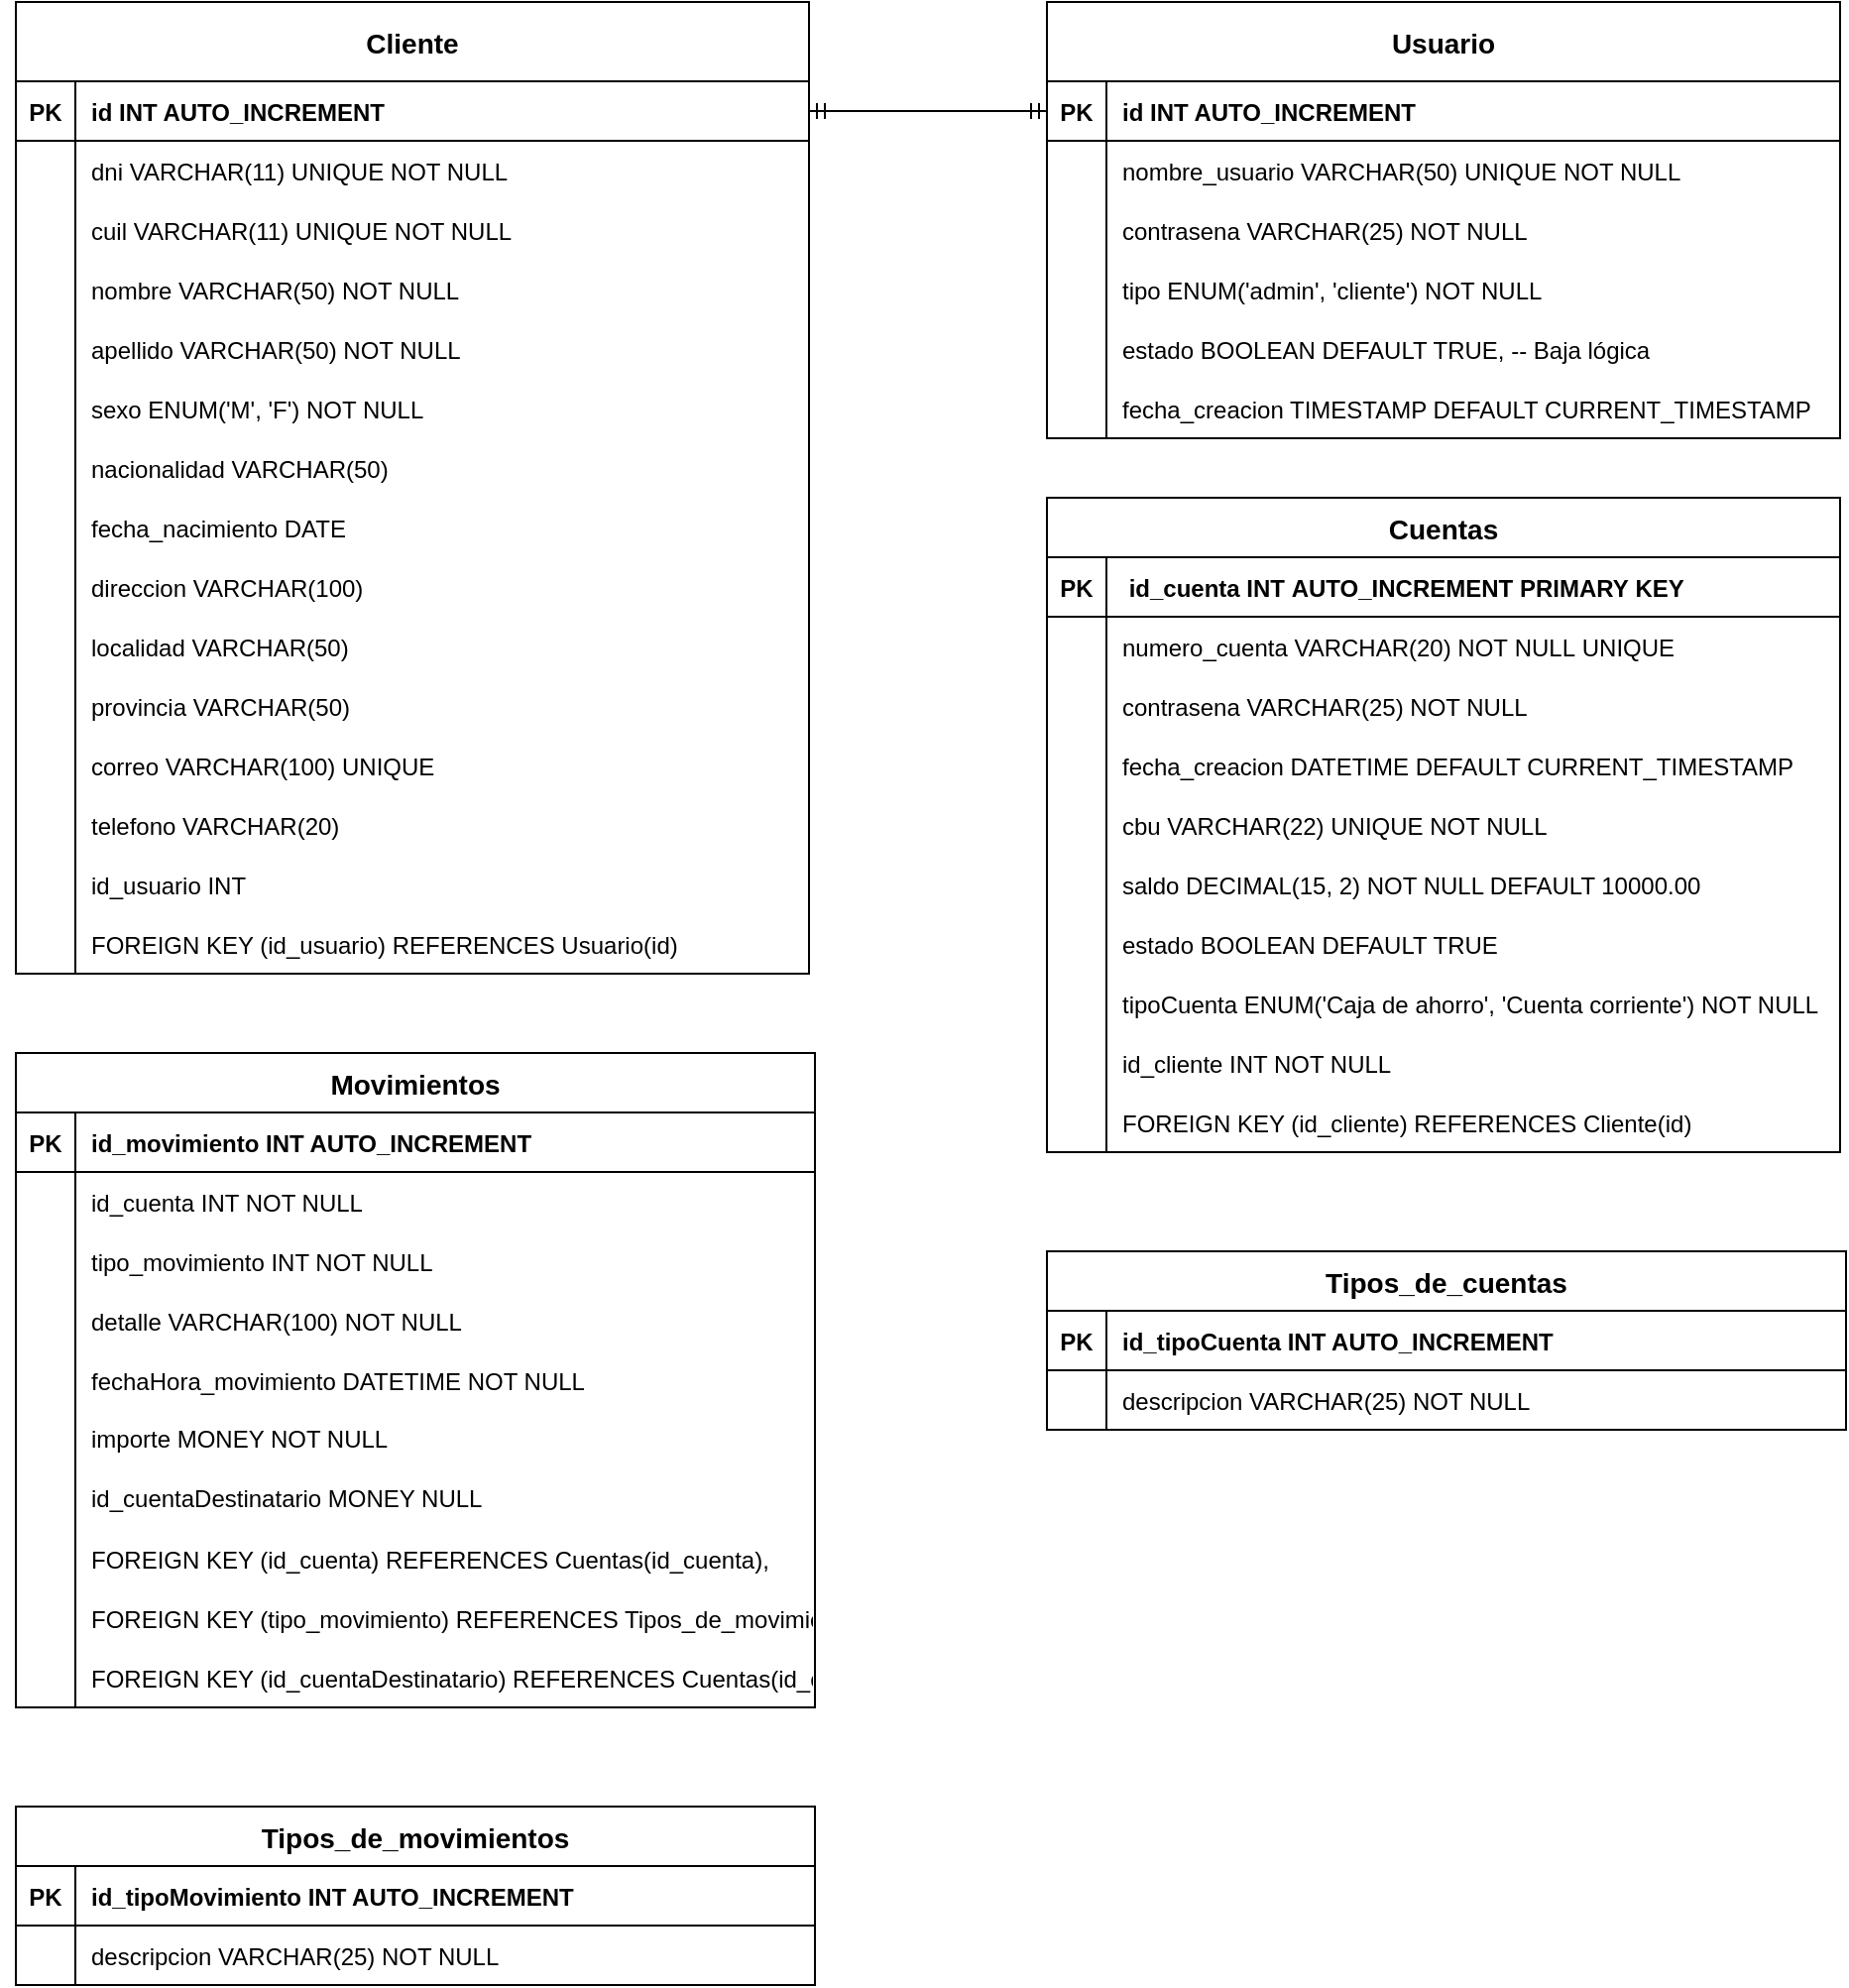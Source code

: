 <mxfile version="24.7.17">
  <diagram name="Página-1" id="9SBS26PUuepdbKGIWxoW">
    <mxGraphModel dx="1918" dy="638" grid="1" gridSize="10" guides="1" tooltips="1" connect="1" arrows="1" fold="1" page="1" pageScale="1" pageWidth="827" pageHeight="1169" math="0" shadow="0">
      <root>
        <mxCell id="0" />
        <mxCell id="1" parent="0" />
        <mxCell id="ndMn5hKnKv3FtZIx1UVw-1" value="Usuario" style="shape=table;startSize=40;container=1;collapsible=1;childLayout=tableLayout;fixedRows=1;rowLines=0;fontStyle=1;align=center;resizeLast=1;fontSize=14;" parent="1" vertex="1">
          <mxGeometry x="40" y="120" width="400" height="220" as="geometry" />
        </mxCell>
        <mxCell id="ndMn5hKnKv3FtZIx1UVw-2" value="" style="shape=tableRow;horizontal=0;startSize=0;swimlaneHead=0;swimlaneBody=0;fillColor=none;collapsible=0;dropTarget=0;points=[[0,0.5],[1,0.5]];portConstraint=eastwest;strokeColor=inherit;top=0;left=0;right=0;bottom=1;fontSize=12;" parent="ndMn5hKnKv3FtZIx1UVw-1" vertex="1">
          <mxGeometry y="40" width="400" height="30" as="geometry" />
        </mxCell>
        <mxCell id="ndMn5hKnKv3FtZIx1UVw-3" value="PK" style="shape=partialRectangle;overflow=hidden;connectable=0;fillColor=none;strokeColor=inherit;top=0;left=0;bottom=0;right=0;fontStyle=1;fontSize=12;" parent="ndMn5hKnKv3FtZIx1UVw-2" vertex="1">
          <mxGeometry width="30" height="30" as="geometry">
            <mxRectangle width="30" height="30" as="alternateBounds" />
          </mxGeometry>
        </mxCell>
        <mxCell id="ndMn5hKnKv3FtZIx1UVw-4" value="id INT AUTO_INCREMENT " style="shape=partialRectangle;overflow=hidden;connectable=0;fillColor=none;align=left;strokeColor=inherit;top=0;left=0;bottom=0;right=0;spacingLeft=6;fontStyle=1;fontSize=12;" parent="ndMn5hKnKv3FtZIx1UVw-2" vertex="1">
          <mxGeometry x="30" width="370" height="30" as="geometry">
            <mxRectangle width="370" height="30" as="alternateBounds" />
          </mxGeometry>
        </mxCell>
        <mxCell id="ndMn5hKnKv3FtZIx1UVw-5" value="" style="shape=tableRow;horizontal=0;startSize=0;swimlaneHead=0;swimlaneBody=0;fillColor=none;collapsible=0;dropTarget=0;points=[[0,0.5],[1,0.5]];portConstraint=eastwest;strokeColor=inherit;top=0;left=0;right=0;bottom=0;fontSize=12;" parent="ndMn5hKnKv3FtZIx1UVw-1" vertex="1">
          <mxGeometry y="70" width="400" height="30" as="geometry" />
        </mxCell>
        <mxCell id="ndMn5hKnKv3FtZIx1UVw-6" value="" style="shape=partialRectangle;overflow=hidden;connectable=0;fillColor=none;strokeColor=inherit;top=0;left=0;bottom=0;right=0;fontSize=12;" parent="ndMn5hKnKv3FtZIx1UVw-5" vertex="1">
          <mxGeometry width="30" height="30" as="geometry">
            <mxRectangle width="30" height="30" as="alternateBounds" />
          </mxGeometry>
        </mxCell>
        <mxCell id="ndMn5hKnKv3FtZIx1UVw-7" value="nombre_usuario VARCHAR(50) UNIQUE NOT NULL" style="shape=partialRectangle;overflow=hidden;connectable=0;fillColor=none;align=left;strokeColor=inherit;top=0;left=0;bottom=0;right=0;spacingLeft=6;fontSize=12;" parent="ndMn5hKnKv3FtZIx1UVw-5" vertex="1">
          <mxGeometry x="30" width="370" height="30" as="geometry">
            <mxRectangle width="370" height="30" as="alternateBounds" />
          </mxGeometry>
        </mxCell>
        <mxCell id="ndMn5hKnKv3FtZIx1UVw-8" value="" style="shape=tableRow;horizontal=0;startSize=0;swimlaneHead=0;swimlaneBody=0;fillColor=none;collapsible=0;dropTarget=0;points=[[0,0.5],[1,0.5]];portConstraint=eastwest;strokeColor=inherit;top=0;left=0;right=0;bottom=0;fontSize=12;" parent="ndMn5hKnKv3FtZIx1UVw-1" vertex="1">
          <mxGeometry y="100" width="400" height="30" as="geometry" />
        </mxCell>
        <mxCell id="ndMn5hKnKv3FtZIx1UVw-9" value="" style="shape=partialRectangle;overflow=hidden;connectable=0;fillColor=none;strokeColor=inherit;top=0;left=0;bottom=0;right=0;fontSize=12;" parent="ndMn5hKnKv3FtZIx1UVw-8" vertex="1">
          <mxGeometry width="30" height="30" as="geometry">
            <mxRectangle width="30" height="30" as="alternateBounds" />
          </mxGeometry>
        </mxCell>
        <mxCell id="ndMn5hKnKv3FtZIx1UVw-10" value="contrasena VARCHAR(25) NOT NULL" style="shape=partialRectangle;overflow=hidden;connectable=0;fillColor=none;align=left;strokeColor=inherit;top=0;left=0;bottom=0;right=0;spacingLeft=6;fontSize=12;" parent="ndMn5hKnKv3FtZIx1UVw-8" vertex="1">
          <mxGeometry x="30" width="370" height="30" as="geometry">
            <mxRectangle width="370" height="30" as="alternateBounds" />
          </mxGeometry>
        </mxCell>
        <mxCell id="ndMn5hKnKv3FtZIx1UVw-11" value="" style="shape=tableRow;horizontal=0;startSize=0;swimlaneHead=0;swimlaneBody=0;fillColor=none;collapsible=0;dropTarget=0;points=[[0,0.5],[1,0.5]];portConstraint=eastwest;strokeColor=inherit;top=0;left=0;right=0;bottom=0;fontSize=12;" parent="ndMn5hKnKv3FtZIx1UVw-1" vertex="1">
          <mxGeometry y="130" width="400" height="30" as="geometry" />
        </mxCell>
        <mxCell id="ndMn5hKnKv3FtZIx1UVw-12" value="" style="shape=partialRectangle;overflow=hidden;connectable=0;fillColor=none;strokeColor=inherit;top=0;left=0;bottom=0;right=0;fontSize=12;" parent="ndMn5hKnKv3FtZIx1UVw-11" vertex="1">
          <mxGeometry width="30" height="30" as="geometry">
            <mxRectangle width="30" height="30" as="alternateBounds" />
          </mxGeometry>
        </mxCell>
        <mxCell id="ndMn5hKnKv3FtZIx1UVw-13" value="tipo ENUM(&#39;admin&#39;, &#39;cliente&#39;) NOT NULL" style="shape=partialRectangle;overflow=hidden;connectable=0;fillColor=none;align=left;strokeColor=inherit;top=0;left=0;bottom=0;right=0;spacingLeft=6;fontSize=12;" parent="ndMn5hKnKv3FtZIx1UVw-11" vertex="1">
          <mxGeometry x="30" width="370" height="30" as="geometry">
            <mxRectangle width="370" height="30" as="alternateBounds" />
          </mxGeometry>
        </mxCell>
        <mxCell id="ndMn5hKnKv3FtZIx1UVw-14" value="" style="shape=tableRow;horizontal=0;startSize=0;swimlaneHead=0;swimlaneBody=0;fillColor=none;collapsible=0;dropTarget=0;points=[[0,0.5],[1,0.5]];portConstraint=eastwest;strokeColor=inherit;top=0;left=0;right=0;bottom=0;fontSize=12;" parent="ndMn5hKnKv3FtZIx1UVw-1" vertex="1">
          <mxGeometry y="160" width="400" height="30" as="geometry" />
        </mxCell>
        <mxCell id="ndMn5hKnKv3FtZIx1UVw-15" value="" style="shape=partialRectangle;overflow=hidden;connectable=0;fillColor=none;strokeColor=inherit;top=0;left=0;bottom=0;right=0;fontSize=12;" parent="ndMn5hKnKv3FtZIx1UVw-14" vertex="1">
          <mxGeometry width="30" height="30" as="geometry">
            <mxRectangle width="30" height="30" as="alternateBounds" />
          </mxGeometry>
        </mxCell>
        <mxCell id="ndMn5hKnKv3FtZIx1UVw-16" value="estado BOOLEAN DEFAULT TRUE, -- Baja lógica" style="shape=partialRectangle;overflow=hidden;connectable=0;fillColor=none;align=left;strokeColor=inherit;top=0;left=0;bottom=0;right=0;spacingLeft=6;fontSize=12;" parent="ndMn5hKnKv3FtZIx1UVw-14" vertex="1">
          <mxGeometry x="30" width="370" height="30" as="geometry">
            <mxRectangle width="370" height="30" as="alternateBounds" />
          </mxGeometry>
        </mxCell>
        <mxCell id="ndMn5hKnKv3FtZIx1UVw-17" value="" style="shape=tableRow;horizontal=0;startSize=0;swimlaneHead=0;swimlaneBody=0;fillColor=none;collapsible=0;dropTarget=0;points=[[0,0.5],[1,0.5]];portConstraint=eastwest;strokeColor=inherit;top=0;left=0;right=0;bottom=0;fontSize=12;" parent="ndMn5hKnKv3FtZIx1UVw-1" vertex="1">
          <mxGeometry y="190" width="400" height="30" as="geometry" />
        </mxCell>
        <mxCell id="ndMn5hKnKv3FtZIx1UVw-18" value="" style="shape=partialRectangle;overflow=hidden;connectable=0;fillColor=none;strokeColor=inherit;top=0;left=0;bottom=0;right=0;fontSize=12;" parent="ndMn5hKnKv3FtZIx1UVw-17" vertex="1">
          <mxGeometry width="30" height="30" as="geometry">
            <mxRectangle width="30" height="30" as="alternateBounds" />
          </mxGeometry>
        </mxCell>
        <mxCell id="ndMn5hKnKv3FtZIx1UVw-19" value="fecha_creacion TIMESTAMP DEFAULT CURRENT_TIMESTAMP" style="shape=partialRectangle;overflow=hidden;connectable=0;fillColor=none;align=left;strokeColor=inherit;top=0;left=0;bottom=0;right=0;spacingLeft=6;fontSize=12;" parent="ndMn5hKnKv3FtZIx1UVw-17" vertex="1">
          <mxGeometry x="30" width="370" height="30" as="geometry">
            <mxRectangle width="370" height="30" as="alternateBounds" />
          </mxGeometry>
        </mxCell>
        <mxCell id="ndMn5hKnKv3FtZIx1UVw-20" value="Cliente" style="shape=table;startSize=40;container=1;collapsible=1;childLayout=tableLayout;fixedRows=1;rowLines=0;fontStyle=1;align=center;resizeLast=1;fontSize=14;" parent="1" vertex="1">
          <mxGeometry x="-480" y="120" width="400" height="490" as="geometry" />
        </mxCell>
        <mxCell id="ndMn5hKnKv3FtZIx1UVw-21" value="" style="shape=tableRow;horizontal=0;startSize=0;swimlaneHead=0;swimlaneBody=0;fillColor=none;collapsible=0;dropTarget=0;points=[[0,0.5],[1,0.5]];portConstraint=eastwest;strokeColor=inherit;top=0;left=0;right=0;bottom=1;fontSize=12;" parent="ndMn5hKnKv3FtZIx1UVw-20" vertex="1">
          <mxGeometry y="40" width="400" height="30" as="geometry" />
        </mxCell>
        <mxCell id="ndMn5hKnKv3FtZIx1UVw-22" value="PK" style="shape=partialRectangle;overflow=hidden;connectable=0;fillColor=none;strokeColor=inherit;top=0;left=0;bottom=0;right=0;fontStyle=1;fontSize=12;" parent="ndMn5hKnKv3FtZIx1UVw-21" vertex="1">
          <mxGeometry width="30" height="30" as="geometry">
            <mxRectangle width="30" height="30" as="alternateBounds" />
          </mxGeometry>
        </mxCell>
        <mxCell id="ndMn5hKnKv3FtZIx1UVw-23" value="id INT AUTO_INCREMENT " style="shape=partialRectangle;overflow=hidden;connectable=0;fillColor=none;align=left;strokeColor=inherit;top=0;left=0;bottom=0;right=0;spacingLeft=6;fontStyle=1;fontSize=12;" parent="ndMn5hKnKv3FtZIx1UVw-21" vertex="1">
          <mxGeometry x="30" width="370" height="30" as="geometry">
            <mxRectangle width="370" height="30" as="alternateBounds" />
          </mxGeometry>
        </mxCell>
        <mxCell id="ndMn5hKnKv3FtZIx1UVw-24" value="" style="shape=tableRow;horizontal=0;startSize=0;swimlaneHead=0;swimlaneBody=0;fillColor=none;collapsible=0;dropTarget=0;points=[[0,0.5],[1,0.5]];portConstraint=eastwest;strokeColor=inherit;top=0;left=0;right=0;bottom=0;fontSize=12;" parent="ndMn5hKnKv3FtZIx1UVw-20" vertex="1">
          <mxGeometry y="70" width="400" height="30" as="geometry" />
        </mxCell>
        <mxCell id="ndMn5hKnKv3FtZIx1UVw-25" value="" style="shape=partialRectangle;overflow=hidden;connectable=0;fillColor=none;strokeColor=inherit;top=0;left=0;bottom=0;right=0;fontSize=12;" parent="ndMn5hKnKv3FtZIx1UVw-24" vertex="1">
          <mxGeometry width="30" height="30" as="geometry">
            <mxRectangle width="30" height="30" as="alternateBounds" />
          </mxGeometry>
        </mxCell>
        <mxCell id="ndMn5hKnKv3FtZIx1UVw-26" value="dni VARCHAR(11) UNIQUE NOT NULL" style="shape=partialRectangle;overflow=hidden;connectable=0;fillColor=none;align=left;strokeColor=inherit;top=0;left=0;bottom=0;right=0;spacingLeft=6;fontSize=12;" parent="ndMn5hKnKv3FtZIx1UVw-24" vertex="1">
          <mxGeometry x="30" width="370" height="30" as="geometry">
            <mxRectangle width="370" height="30" as="alternateBounds" />
          </mxGeometry>
        </mxCell>
        <mxCell id="ndMn5hKnKv3FtZIx1UVw-27" value="" style="shape=tableRow;horizontal=0;startSize=0;swimlaneHead=0;swimlaneBody=0;fillColor=none;collapsible=0;dropTarget=0;points=[[0,0.5],[1,0.5]];portConstraint=eastwest;strokeColor=inherit;top=0;left=0;right=0;bottom=0;fontSize=12;" parent="ndMn5hKnKv3FtZIx1UVw-20" vertex="1">
          <mxGeometry y="100" width="400" height="30" as="geometry" />
        </mxCell>
        <mxCell id="ndMn5hKnKv3FtZIx1UVw-28" value="" style="shape=partialRectangle;overflow=hidden;connectable=0;fillColor=none;strokeColor=inherit;top=0;left=0;bottom=0;right=0;fontSize=12;" parent="ndMn5hKnKv3FtZIx1UVw-27" vertex="1">
          <mxGeometry width="30" height="30" as="geometry">
            <mxRectangle width="30" height="30" as="alternateBounds" />
          </mxGeometry>
        </mxCell>
        <mxCell id="ndMn5hKnKv3FtZIx1UVw-29" value="cuil VARCHAR(11) UNIQUE NOT NULL" style="shape=partialRectangle;overflow=hidden;connectable=0;fillColor=none;align=left;strokeColor=inherit;top=0;left=0;bottom=0;right=0;spacingLeft=6;fontSize=12;" parent="ndMn5hKnKv3FtZIx1UVw-27" vertex="1">
          <mxGeometry x="30" width="370" height="30" as="geometry">
            <mxRectangle width="370" height="30" as="alternateBounds" />
          </mxGeometry>
        </mxCell>
        <mxCell id="ndMn5hKnKv3FtZIx1UVw-30" value="" style="shape=tableRow;horizontal=0;startSize=0;swimlaneHead=0;swimlaneBody=0;fillColor=none;collapsible=0;dropTarget=0;points=[[0,0.5],[1,0.5]];portConstraint=eastwest;strokeColor=inherit;top=0;left=0;right=0;bottom=0;fontSize=12;" parent="ndMn5hKnKv3FtZIx1UVw-20" vertex="1">
          <mxGeometry y="130" width="400" height="30" as="geometry" />
        </mxCell>
        <mxCell id="ndMn5hKnKv3FtZIx1UVw-31" value="" style="shape=partialRectangle;overflow=hidden;connectable=0;fillColor=none;strokeColor=inherit;top=0;left=0;bottom=0;right=0;fontSize=12;" parent="ndMn5hKnKv3FtZIx1UVw-30" vertex="1">
          <mxGeometry width="30" height="30" as="geometry">
            <mxRectangle width="30" height="30" as="alternateBounds" />
          </mxGeometry>
        </mxCell>
        <mxCell id="ndMn5hKnKv3FtZIx1UVw-32" value="nombre VARCHAR(50) NOT NULL" style="shape=partialRectangle;overflow=hidden;connectable=0;fillColor=none;align=left;strokeColor=inherit;top=0;left=0;bottom=0;right=0;spacingLeft=6;fontSize=12;" parent="ndMn5hKnKv3FtZIx1UVw-30" vertex="1">
          <mxGeometry x="30" width="370" height="30" as="geometry">
            <mxRectangle width="370" height="30" as="alternateBounds" />
          </mxGeometry>
        </mxCell>
        <mxCell id="ndMn5hKnKv3FtZIx1UVw-33" value="" style="shape=tableRow;horizontal=0;startSize=0;swimlaneHead=0;swimlaneBody=0;fillColor=none;collapsible=0;dropTarget=0;points=[[0,0.5],[1,0.5]];portConstraint=eastwest;strokeColor=inherit;top=0;left=0;right=0;bottom=0;fontSize=12;" parent="ndMn5hKnKv3FtZIx1UVw-20" vertex="1">
          <mxGeometry y="160" width="400" height="30" as="geometry" />
        </mxCell>
        <mxCell id="ndMn5hKnKv3FtZIx1UVw-34" value="" style="shape=partialRectangle;overflow=hidden;connectable=0;fillColor=none;strokeColor=inherit;top=0;left=0;bottom=0;right=0;fontSize=12;" parent="ndMn5hKnKv3FtZIx1UVw-33" vertex="1">
          <mxGeometry width="30" height="30" as="geometry">
            <mxRectangle width="30" height="30" as="alternateBounds" />
          </mxGeometry>
        </mxCell>
        <mxCell id="ndMn5hKnKv3FtZIx1UVw-35" value="apellido VARCHAR(50) NOT NULL" style="shape=partialRectangle;overflow=hidden;connectable=0;fillColor=none;align=left;strokeColor=inherit;top=0;left=0;bottom=0;right=0;spacingLeft=6;fontSize=12;" parent="ndMn5hKnKv3FtZIx1UVw-33" vertex="1">
          <mxGeometry x="30" width="370" height="30" as="geometry">
            <mxRectangle width="370" height="30" as="alternateBounds" />
          </mxGeometry>
        </mxCell>
        <mxCell id="ndMn5hKnKv3FtZIx1UVw-36" value="" style="shape=tableRow;horizontal=0;startSize=0;swimlaneHead=0;swimlaneBody=0;fillColor=none;collapsible=0;dropTarget=0;points=[[0,0.5],[1,0.5]];portConstraint=eastwest;strokeColor=inherit;top=0;left=0;right=0;bottom=0;fontSize=12;" parent="ndMn5hKnKv3FtZIx1UVw-20" vertex="1">
          <mxGeometry y="190" width="400" height="30" as="geometry" />
        </mxCell>
        <mxCell id="ndMn5hKnKv3FtZIx1UVw-37" value="" style="shape=partialRectangle;overflow=hidden;connectable=0;fillColor=none;strokeColor=inherit;top=0;left=0;bottom=0;right=0;fontSize=12;" parent="ndMn5hKnKv3FtZIx1UVw-36" vertex="1">
          <mxGeometry width="30" height="30" as="geometry">
            <mxRectangle width="30" height="30" as="alternateBounds" />
          </mxGeometry>
        </mxCell>
        <mxCell id="ndMn5hKnKv3FtZIx1UVw-38" value="sexo ENUM(&#39;M&#39;, &#39;F&#39;) NOT NULL" style="shape=partialRectangle;overflow=hidden;connectable=0;fillColor=none;align=left;strokeColor=inherit;top=0;left=0;bottom=0;right=0;spacingLeft=6;fontSize=12;" parent="ndMn5hKnKv3FtZIx1UVw-36" vertex="1">
          <mxGeometry x="30" width="370" height="30" as="geometry">
            <mxRectangle width="370" height="30" as="alternateBounds" />
          </mxGeometry>
        </mxCell>
        <mxCell id="ndMn5hKnKv3FtZIx1UVw-39" value="" style="shape=tableRow;horizontal=0;startSize=0;swimlaneHead=0;swimlaneBody=0;fillColor=none;collapsible=0;dropTarget=0;points=[[0,0.5],[1,0.5]];portConstraint=eastwest;strokeColor=inherit;top=0;left=0;right=0;bottom=0;fontSize=12;" parent="ndMn5hKnKv3FtZIx1UVw-20" vertex="1">
          <mxGeometry y="220" width="400" height="30" as="geometry" />
        </mxCell>
        <mxCell id="ndMn5hKnKv3FtZIx1UVw-40" value="" style="shape=partialRectangle;overflow=hidden;connectable=0;fillColor=none;strokeColor=inherit;top=0;left=0;bottom=0;right=0;fontSize=12;" parent="ndMn5hKnKv3FtZIx1UVw-39" vertex="1">
          <mxGeometry width="30" height="30" as="geometry">
            <mxRectangle width="30" height="30" as="alternateBounds" />
          </mxGeometry>
        </mxCell>
        <mxCell id="ndMn5hKnKv3FtZIx1UVw-41" value="nacionalidad VARCHAR(50)" style="shape=partialRectangle;overflow=hidden;connectable=0;fillColor=none;align=left;strokeColor=inherit;top=0;left=0;bottom=0;right=0;spacingLeft=6;fontSize=12;" parent="ndMn5hKnKv3FtZIx1UVw-39" vertex="1">
          <mxGeometry x="30" width="370" height="30" as="geometry">
            <mxRectangle width="370" height="30" as="alternateBounds" />
          </mxGeometry>
        </mxCell>
        <mxCell id="ndMn5hKnKv3FtZIx1UVw-42" value="" style="shape=tableRow;horizontal=0;startSize=0;swimlaneHead=0;swimlaneBody=0;fillColor=none;collapsible=0;dropTarget=0;points=[[0,0.5],[1,0.5]];portConstraint=eastwest;strokeColor=inherit;top=0;left=0;right=0;bottom=0;fontSize=12;" parent="ndMn5hKnKv3FtZIx1UVw-20" vertex="1">
          <mxGeometry y="250" width="400" height="30" as="geometry" />
        </mxCell>
        <mxCell id="ndMn5hKnKv3FtZIx1UVw-43" value="" style="shape=partialRectangle;overflow=hidden;connectable=0;fillColor=none;strokeColor=inherit;top=0;left=0;bottom=0;right=0;fontSize=12;" parent="ndMn5hKnKv3FtZIx1UVw-42" vertex="1">
          <mxGeometry width="30" height="30" as="geometry">
            <mxRectangle width="30" height="30" as="alternateBounds" />
          </mxGeometry>
        </mxCell>
        <mxCell id="ndMn5hKnKv3FtZIx1UVw-44" value="fecha_nacimiento DATE" style="shape=partialRectangle;overflow=hidden;connectable=0;fillColor=none;align=left;strokeColor=inherit;top=0;left=0;bottom=0;right=0;spacingLeft=6;fontSize=12;" parent="ndMn5hKnKv3FtZIx1UVw-42" vertex="1">
          <mxGeometry x="30" width="370" height="30" as="geometry">
            <mxRectangle width="370" height="30" as="alternateBounds" />
          </mxGeometry>
        </mxCell>
        <mxCell id="ndMn5hKnKv3FtZIx1UVw-45" value="" style="shape=tableRow;horizontal=0;startSize=0;swimlaneHead=0;swimlaneBody=0;fillColor=none;collapsible=0;dropTarget=0;points=[[0,0.5],[1,0.5]];portConstraint=eastwest;strokeColor=inherit;top=0;left=0;right=0;bottom=0;fontSize=12;" parent="ndMn5hKnKv3FtZIx1UVw-20" vertex="1">
          <mxGeometry y="280" width="400" height="30" as="geometry" />
        </mxCell>
        <mxCell id="ndMn5hKnKv3FtZIx1UVw-46" value="" style="shape=partialRectangle;overflow=hidden;connectable=0;fillColor=none;strokeColor=inherit;top=0;left=0;bottom=0;right=0;fontSize=12;" parent="ndMn5hKnKv3FtZIx1UVw-45" vertex="1">
          <mxGeometry width="30" height="30" as="geometry">
            <mxRectangle width="30" height="30" as="alternateBounds" />
          </mxGeometry>
        </mxCell>
        <mxCell id="ndMn5hKnKv3FtZIx1UVw-47" value="direccion VARCHAR(100)" style="shape=partialRectangle;overflow=hidden;connectable=0;fillColor=none;align=left;strokeColor=inherit;top=0;left=0;bottom=0;right=0;spacingLeft=6;fontSize=12;" parent="ndMn5hKnKv3FtZIx1UVw-45" vertex="1">
          <mxGeometry x="30" width="370" height="30" as="geometry">
            <mxRectangle width="370" height="30" as="alternateBounds" />
          </mxGeometry>
        </mxCell>
        <mxCell id="ndMn5hKnKv3FtZIx1UVw-48" value="" style="shape=tableRow;horizontal=0;startSize=0;swimlaneHead=0;swimlaneBody=0;fillColor=none;collapsible=0;dropTarget=0;points=[[0,0.5],[1,0.5]];portConstraint=eastwest;strokeColor=inherit;top=0;left=0;right=0;bottom=0;fontSize=12;" parent="ndMn5hKnKv3FtZIx1UVw-20" vertex="1">
          <mxGeometry y="310" width="400" height="30" as="geometry" />
        </mxCell>
        <mxCell id="ndMn5hKnKv3FtZIx1UVw-49" value="" style="shape=partialRectangle;overflow=hidden;connectable=0;fillColor=none;strokeColor=inherit;top=0;left=0;bottom=0;right=0;fontSize=12;" parent="ndMn5hKnKv3FtZIx1UVw-48" vertex="1">
          <mxGeometry width="30" height="30" as="geometry">
            <mxRectangle width="30" height="30" as="alternateBounds" />
          </mxGeometry>
        </mxCell>
        <mxCell id="ndMn5hKnKv3FtZIx1UVw-50" value="localidad VARCHAR(50)" style="shape=partialRectangle;overflow=hidden;connectable=0;fillColor=none;align=left;strokeColor=inherit;top=0;left=0;bottom=0;right=0;spacingLeft=6;fontSize=12;" parent="ndMn5hKnKv3FtZIx1UVw-48" vertex="1">
          <mxGeometry x="30" width="370" height="30" as="geometry">
            <mxRectangle width="370" height="30" as="alternateBounds" />
          </mxGeometry>
        </mxCell>
        <mxCell id="ndMn5hKnKv3FtZIx1UVw-51" value="" style="shape=tableRow;horizontal=0;startSize=0;swimlaneHead=0;swimlaneBody=0;fillColor=none;collapsible=0;dropTarget=0;points=[[0,0.5],[1,0.5]];portConstraint=eastwest;strokeColor=inherit;top=0;left=0;right=0;bottom=0;fontSize=12;" parent="ndMn5hKnKv3FtZIx1UVw-20" vertex="1">
          <mxGeometry y="340" width="400" height="30" as="geometry" />
        </mxCell>
        <mxCell id="ndMn5hKnKv3FtZIx1UVw-52" value="" style="shape=partialRectangle;overflow=hidden;connectable=0;fillColor=none;strokeColor=inherit;top=0;left=0;bottom=0;right=0;fontSize=12;" parent="ndMn5hKnKv3FtZIx1UVw-51" vertex="1">
          <mxGeometry width="30" height="30" as="geometry">
            <mxRectangle width="30" height="30" as="alternateBounds" />
          </mxGeometry>
        </mxCell>
        <mxCell id="ndMn5hKnKv3FtZIx1UVw-53" value="provincia VARCHAR(50)" style="shape=partialRectangle;overflow=hidden;connectable=0;fillColor=none;align=left;strokeColor=inherit;top=0;left=0;bottom=0;right=0;spacingLeft=6;fontSize=12;" parent="ndMn5hKnKv3FtZIx1UVw-51" vertex="1">
          <mxGeometry x="30" width="370" height="30" as="geometry">
            <mxRectangle width="370" height="30" as="alternateBounds" />
          </mxGeometry>
        </mxCell>
        <mxCell id="ndMn5hKnKv3FtZIx1UVw-54" value="" style="shape=tableRow;horizontal=0;startSize=0;swimlaneHead=0;swimlaneBody=0;fillColor=none;collapsible=0;dropTarget=0;points=[[0,0.5],[1,0.5]];portConstraint=eastwest;strokeColor=inherit;top=0;left=0;right=0;bottom=0;fontSize=12;" parent="ndMn5hKnKv3FtZIx1UVw-20" vertex="1">
          <mxGeometry y="370" width="400" height="30" as="geometry" />
        </mxCell>
        <mxCell id="ndMn5hKnKv3FtZIx1UVw-55" value="" style="shape=partialRectangle;overflow=hidden;connectable=0;fillColor=none;strokeColor=inherit;top=0;left=0;bottom=0;right=0;fontSize=12;" parent="ndMn5hKnKv3FtZIx1UVw-54" vertex="1">
          <mxGeometry width="30" height="30" as="geometry">
            <mxRectangle width="30" height="30" as="alternateBounds" />
          </mxGeometry>
        </mxCell>
        <mxCell id="ndMn5hKnKv3FtZIx1UVw-56" value="correo VARCHAR(100) UNIQUE" style="shape=partialRectangle;overflow=hidden;connectable=0;fillColor=none;align=left;strokeColor=inherit;top=0;left=0;bottom=0;right=0;spacingLeft=6;fontSize=12;" parent="ndMn5hKnKv3FtZIx1UVw-54" vertex="1">
          <mxGeometry x="30" width="370" height="30" as="geometry">
            <mxRectangle width="370" height="30" as="alternateBounds" />
          </mxGeometry>
        </mxCell>
        <mxCell id="ndMn5hKnKv3FtZIx1UVw-57" value="" style="shape=tableRow;horizontal=0;startSize=0;swimlaneHead=0;swimlaneBody=0;fillColor=none;collapsible=0;dropTarget=0;points=[[0,0.5],[1,0.5]];portConstraint=eastwest;strokeColor=inherit;top=0;left=0;right=0;bottom=0;fontSize=12;" parent="ndMn5hKnKv3FtZIx1UVw-20" vertex="1">
          <mxGeometry y="400" width="400" height="30" as="geometry" />
        </mxCell>
        <mxCell id="ndMn5hKnKv3FtZIx1UVw-58" value="" style="shape=partialRectangle;overflow=hidden;connectable=0;fillColor=none;strokeColor=inherit;top=0;left=0;bottom=0;right=0;fontSize=12;" parent="ndMn5hKnKv3FtZIx1UVw-57" vertex="1">
          <mxGeometry width="30" height="30" as="geometry">
            <mxRectangle width="30" height="30" as="alternateBounds" />
          </mxGeometry>
        </mxCell>
        <mxCell id="ndMn5hKnKv3FtZIx1UVw-59" value="telefono VARCHAR(20)" style="shape=partialRectangle;overflow=hidden;connectable=0;fillColor=none;align=left;strokeColor=inherit;top=0;left=0;bottom=0;right=0;spacingLeft=6;fontSize=12;" parent="ndMn5hKnKv3FtZIx1UVw-57" vertex="1">
          <mxGeometry x="30" width="370" height="30" as="geometry">
            <mxRectangle width="370" height="30" as="alternateBounds" />
          </mxGeometry>
        </mxCell>
        <mxCell id="ndMn5hKnKv3FtZIx1UVw-60" value="" style="shape=tableRow;horizontal=0;startSize=0;swimlaneHead=0;swimlaneBody=0;fillColor=none;collapsible=0;dropTarget=0;points=[[0,0.5],[1,0.5]];portConstraint=eastwest;strokeColor=inherit;top=0;left=0;right=0;bottom=0;fontSize=12;" parent="ndMn5hKnKv3FtZIx1UVw-20" vertex="1">
          <mxGeometry y="430" width="400" height="30" as="geometry" />
        </mxCell>
        <mxCell id="ndMn5hKnKv3FtZIx1UVw-61" value="" style="shape=partialRectangle;overflow=hidden;connectable=0;fillColor=none;strokeColor=inherit;top=0;left=0;bottom=0;right=0;fontSize=12;" parent="ndMn5hKnKv3FtZIx1UVw-60" vertex="1">
          <mxGeometry width="30" height="30" as="geometry">
            <mxRectangle width="30" height="30" as="alternateBounds" />
          </mxGeometry>
        </mxCell>
        <mxCell id="ndMn5hKnKv3FtZIx1UVw-62" value="id_usuario INT" style="shape=partialRectangle;overflow=hidden;connectable=0;fillColor=none;align=left;strokeColor=inherit;top=0;left=0;bottom=0;right=0;spacingLeft=6;fontSize=12;" parent="ndMn5hKnKv3FtZIx1UVw-60" vertex="1">
          <mxGeometry x="30" width="370" height="30" as="geometry">
            <mxRectangle width="370" height="30" as="alternateBounds" />
          </mxGeometry>
        </mxCell>
        <mxCell id="ndMn5hKnKv3FtZIx1UVw-63" value="" style="shape=tableRow;horizontal=0;startSize=0;swimlaneHead=0;swimlaneBody=0;fillColor=none;collapsible=0;dropTarget=0;points=[[0,0.5],[1,0.5]];portConstraint=eastwest;strokeColor=inherit;top=0;left=0;right=0;bottom=0;fontSize=12;" parent="ndMn5hKnKv3FtZIx1UVw-20" vertex="1">
          <mxGeometry y="460" width="400" height="30" as="geometry" />
        </mxCell>
        <mxCell id="ndMn5hKnKv3FtZIx1UVw-64" value="" style="shape=partialRectangle;overflow=hidden;connectable=0;fillColor=none;strokeColor=inherit;top=0;left=0;bottom=0;right=0;fontSize=12;" parent="ndMn5hKnKv3FtZIx1UVw-63" vertex="1">
          <mxGeometry width="30" height="30" as="geometry">
            <mxRectangle width="30" height="30" as="alternateBounds" />
          </mxGeometry>
        </mxCell>
        <mxCell id="ndMn5hKnKv3FtZIx1UVw-65" value="FOREIGN KEY (id_usuario) REFERENCES Usuario(id)" style="shape=partialRectangle;overflow=hidden;connectable=0;fillColor=none;align=left;strokeColor=inherit;top=0;left=0;bottom=0;right=0;spacingLeft=6;fontSize=12;" parent="ndMn5hKnKv3FtZIx1UVw-63" vertex="1">
          <mxGeometry x="30" width="370" height="30" as="geometry">
            <mxRectangle width="370" height="30" as="alternateBounds" />
          </mxGeometry>
        </mxCell>
        <mxCell id="ndMn5hKnKv3FtZIx1UVw-67" value="" style="edgeStyle=entityRelationEdgeStyle;fontSize=12;html=1;endArrow=ERmandOne;startArrow=ERmandOne;rounded=0;exitX=0;exitY=0.5;exitDx=0;exitDy=0;strokeColor=none;" parent="1" source="ndMn5hKnKv3FtZIx1UVw-60" edge="1">
          <mxGeometry width="100" height="100" relative="1" as="geometry">
            <mxPoint x="-350" y="450" as="sourcePoint" />
            <mxPoint x="-330" y="170" as="targetPoint" />
            <Array as="points">
              <mxPoint x="-400" y="320" />
              <mxPoint x="-310" y="680" />
              <mxPoint x="-340" y="640" />
              <mxPoint x="-370" y="300" />
            </Array>
          </mxGeometry>
        </mxCell>
        <mxCell id="ndMn5hKnKv3FtZIx1UVw-68" value="" style="fontSize=10;html=1;endArrow=ERmandOne;startArrow=ERmandOne;rounded=0;movable=1;editable=1;resizable=1;rotatable=1;deletable=1;locked=0;connectable=1;metaEdit=1;strokeColor=default;entryX=1;entryY=0.5;entryDx=0;entryDy=0;exitX=0;exitY=0.5;exitDx=0;exitDy=0;" parent="1" source="ndMn5hKnKv3FtZIx1UVw-2" edge="1" target="ndMn5hKnKv3FtZIx1UVw-21">
          <mxGeometry width="100" height="100" relative="1" as="geometry">
            <mxPoint x="27" y="160" as="sourcePoint" />
            <mxPoint x="-203" y="330" as="targetPoint" />
            <Array as="points" />
          </mxGeometry>
        </mxCell>
        <mxCell id="L1iufJ8MZfSl2Ixz4ygW-2" value="Movimientos" style="shape=table;startSize=30;container=1;collapsible=1;childLayout=tableLayout;fixedRows=1;rowLines=0;fontStyle=1;align=center;resizeLast=1;fontSize=14;" vertex="1" parent="1">
          <mxGeometry x="-480" y="650" width="403" height="330" as="geometry" />
        </mxCell>
        <mxCell id="L1iufJ8MZfSl2Ixz4ygW-3" value="" style="shape=tableRow;horizontal=0;startSize=0;swimlaneHead=0;swimlaneBody=0;fillColor=none;collapsible=0;dropTarget=0;points=[[0,0.5],[1,0.5]];portConstraint=eastwest;strokeColor=inherit;top=0;left=0;right=0;bottom=1;fontSize=12;" vertex="1" parent="L1iufJ8MZfSl2Ixz4ygW-2">
          <mxGeometry y="30" width="403" height="30" as="geometry" />
        </mxCell>
        <mxCell id="L1iufJ8MZfSl2Ixz4ygW-4" value="PK" style="shape=partialRectangle;overflow=hidden;connectable=0;fillColor=none;strokeColor=inherit;top=0;left=0;bottom=0;right=0;fontStyle=1;fontSize=12;" vertex="1" parent="L1iufJ8MZfSl2Ixz4ygW-3">
          <mxGeometry width="30" height="30" as="geometry">
            <mxRectangle width="30" height="30" as="alternateBounds" />
          </mxGeometry>
        </mxCell>
        <mxCell id="L1iufJ8MZfSl2Ixz4ygW-5" value="id_movimiento INT AUTO_INCREMENT " style="shape=partialRectangle;overflow=hidden;connectable=0;fillColor=none;align=left;strokeColor=inherit;top=0;left=0;bottom=0;right=0;spacingLeft=6;fontStyle=1;fontSize=12;" vertex="1" parent="L1iufJ8MZfSl2Ixz4ygW-3">
          <mxGeometry x="30" width="373" height="30" as="geometry">
            <mxRectangle width="373" height="30" as="alternateBounds" />
          </mxGeometry>
        </mxCell>
        <mxCell id="L1iufJ8MZfSl2Ixz4ygW-6" value="" style="shape=tableRow;horizontal=0;startSize=0;swimlaneHead=0;swimlaneBody=0;fillColor=none;collapsible=0;dropTarget=0;points=[[0,0.5],[1,0.5]];portConstraint=eastwest;strokeColor=inherit;top=0;left=0;right=0;bottom=0;fontSize=12;" vertex="1" parent="L1iufJ8MZfSl2Ixz4ygW-2">
          <mxGeometry y="60" width="403" height="30" as="geometry" />
        </mxCell>
        <mxCell id="L1iufJ8MZfSl2Ixz4ygW-7" value="" style="shape=partialRectangle;overflow=hidden;connectable=0;fillColor=none;strokeColor=inherit;top=0;left=0;bottom=0;right=0;fontSize=12;" vertex="1" parent="L1iufJ8MZfSl2Ixz4ygW-6">
          <mxGeometry width="30" height="30" as="geometry">
            <mxRectangle width="30" height="30" as="alternateBounds" />
          </mxGeometry>
        </mxCell>
        <mxCell id="L1iufJ8MZfSl2Ixz4ygW-8" value="id_cuenta INT NOT NULL" style="shape=partialRectangle;overflow=hidden;connectable=0;fillColor=none;align=left;strokeColor=inherit;top=0;left=0;bottom=0;right=0;spacingLeft=6;fontSize=12;" vertex="1" parent="L1iufJ8MZfSl2Ixz4ygW-6">
          <mxGeometry x="30" width="373" height="30" as="geometry">
            <mxRectangle width="373" height="30" as="alternateBounds" />
          </mxGeometry>
        </mxCell>
        <mxCell id="L1iufJ8MZfSl2Ixz4ygW-98" value="" style="shape=tableRow;horizontal=0;startSize=0;swimlaneHead=0;swimlaneBody=0;fillColor=none;collapsible=0;dropTarget=0;points=[[0,0.5],[1,0.5]];portConstraint=eastwest;strokeColor=inherit;top=0;left=0;right=0;bottom=0;fontSize=12;" vertex="1" parent="L1iufJ8MZfSl2Ixz4ygW-2">
          <mxGeometry y="90" width="403" height="30" as="geometry" />
        </mxCell>
        <mxCell id="L1iufJ8MZfSl2Ixz4ygW-99" value="" style="shape=partialRectangle;overflow=hidden;connectable=0;fillColor=none;strokeColor=inherit;top=0;left=0;bottom=0;right=0;fontSize=12;" vertex="1" parent="L1iufJ8MZfSl2Ixz4ygW-98">
          <mxGeometry width="30" height="30" as="geometry">
            <mxRectangle width="30" height="30" as="alternateBounds" />
          </mxGeometry>
        </mxCell>
        <mxCell id="L1iufJ8MZfSl2Ixz4ygW-100" value="tipo_movimiento INT NOT NULL" style="shape=partialRectangle;overflow=hidden;connectable=0;fillColor=none;align=left;strokeColor=inherit;top=0;left=0;bottom=0;right=0;spacingLeft=6;fontSize=12;" vertex="1" parent="L1iufJ8MZfSl2Ixz4ygW-98">
          <mxGeometry x="30" width="373" height="30" as="geometry">
            <mxRectangle width="373" height="30" as="alternateBounds" />
          </mxGeometry>
        </mxCell>
        <mxCell id="L1iufJ8MZfSl2Ixz4ygW-9" value="" style="shape=tableRow;horizontal=0;startSize=0;swimlaneHead=0;swimlaneBody=0;fillColor=none;collapsible=0;dropTarget=0;points=[[0,0.5],[1,0.5]];portConstraint=eastwest;strokeColor=inherit;top=0;left=0;right=0;bottom=0;fontSize=12;" vertex="1" parent="L1iufJ8MZfSl2Ixz4ygW-2">
          <mxGeometry y="120" width="403" height="30" as="geometry" />
        </mxCell>
        <mxCell id="L1iufJ8MZfSl2Ixz4ygW-10" value="" style="shape=partialRectangle;overflow=hidden;connectable=0;fillColor=none;strokeColor=inherit;top=0;left=0;bottom=0;right=0;fontSize=12;" vertex="1" parent="L1iufJ8MZfSl2Ixz4ygW-9">
          <mxGeometry width="30" height="30" as="geometry">
            <mxRectangle width="30" height="30" as="alternateBounds" />
          </mxGeometry>
        </mxCell>
        <mxCell id="L1iufJ8MZfSl2Ixz4ygW-11" value="detalle VARCHAR(100) NOT NULL" style="shape=partialRectangle;overflow=hidden;connectable=0;fillColor=none;align=left;strokeColor=inherit;top=0;left=0;bottom=0;right=0;spacingLeft=6;fontSize=12;" vertex="1" parent="L1iufJ8MZfSl2Ixz4ygW-9">
          <mxGeometry x="30" width="373" height="30" as="geometry">
            <mxRectangle width="373" height="30" as="alternateBounds" />
          </mxGeometry>
        </mxCell>
        <mxCell id="L1iufJ8MZfSl2Ixz4ygW-12" value="" style="shape=tableRow;horizontal=0;startSize=0;swimlaneHead=0;swimlaneBody=0;fillColor=none;collapsible=0;dropTarget=0;points=[[0,0.5],[1,0.5]];portConstraint=eastwest;strokeColor=inherit;top=0;left=0;right=0;bottom=0;fontSize=12;" vertex="1" parent="L1iufJ8MZfSl2Ixz4ygW-2">
          <mxGeometry y="150" width="403" height="30" as="geometry" />
        </mxCell>
        <mxCell id="L1iufJ8MZfSl2Ixz4ygW-13" value="" style="shape=partialRectangle;overflow=hidden;connectable=0;fillColor=none;strokeColor=inherit;top=0;left=0;bottom=0;right=0;fontSize=12;" vertex="1" parent="L1iufJ8MZfSl2Ixz4ygW-12">
          <mxGeometry width="30" height="30" as="geometry">
            <mxRectangle width="30" height="30" as="alternateBounds" />
          </mxGeometry>
        </mxCell>
        <mxCell id="L1iufJ8MZfSl2Ixz4ygW-14" value="fechaHora_movimiento DATETIME NOT NULL" style="shape=partialRectangle;overflow=hidden;connectable=0;fillColor=none;align=left;strokeColor=inherit;top=0;left=0;bottom=0;right=0;spacingLeft=6;fontSize=12;" vertex="1" parent="L1iufJ8MZfSl2Ixz4ygW-12">
          <mxGeometry x="30" width="373" height="30" as="geometry">
            <mxRectangle width="373" height="30" as="alternateBounds" />
          </mxGeometry>
        </mxCell>
        <mxCell id="L1iufJ8MZfSl2Ixz4ygW-79" value="" style="shape=tableRow;horizontal=0;startSize=0;swimlaneHead=0;swimlaneBody=0;fillColor=none;collapsible=0;dropTarget=0;points=[[0,0.5],[1,0.5]];portConstraint=eastwest;strokeColor=inherit;top=0;left=0;right=0;bottom=0;fontSize=12;strokeWidth=1;" vertex="1" parent="L1iufJ8MZfSl2Ixz4ygW-2">
          <mxGeometry y="180" width="403" height="30" as="geometry" />
        </mxCell>
        <mxCell id="L1iufJ8MZfSl2Ixz4ygW-80" value="" style="shape=partialRectangle;overflow=hidden;connectable=0;fillColor=none;strokeColor=inherit;top=0;left=0;bottom=0;right=0;fontSize=12;" vertex="1" parent="L1iufJ8MZfSl2Ixz4ygW-79">
          <mxGeometry width="30" height="30" as="geometry">
            <mxRectangle width="30" height="30" as="alternateBounds" />
          </mxGeometry>
        </mxCell>
        <mxCell id="L1iufJ8MZfSl2Ixz4ygW-81" value="importe MONEY NOT NULL" style="shape=partialRectangle;overflow=hidden;connectable=0;fillColor=none;align=left;strokeColor=inherit;top=0;left=0;bottom=0;right=0;spacingLeft=6;fontSize=12;whiteSpace=wrap;" vertex="1" parent="L1iufJ8MZfSl2Ixz4ygW-79">
          <mxGeometry x="30" width="373" height="30" as="geometry">
            <mxRectangle width="373" height="30" as="alternateBounds" />
          </mxGeometry>
        </mxCell>
        <mxCell id="L1iufJ8MZfSl2Ixz4ygW-85" value="" style="shape=tableRow;horizontal=0;startSize=0;swimlaneHead=0;swimlaneBody=0;fillColor=none;collapsible=0;dropTarget=0;points=[[0,0.5],[1,0.5]];portConstraint=eastwest;strokeColor=inherit;top=0;left=0;right=0;bottom=0;fontSize=12;strokeWidth=1;" vertex="1" parent="L1iufJ8MZfSl2Ixz4ygW-2">
          <mxGeometry y="210" width="403" height="30" as="geometry" />
        </mxCell>
        <mxCell id="L1iufJ8MZfSl2Ixz4ygW-86" value="" style="shape=partialRectangle;overflow=hidden;connectable=0;fillColor=none;strokeColor=inherit;top=0;left=0;bottom=0;right=0;fontSize=12;" vertex="1" parent="L1iufJ8MZfSl2Ixz4ygW-85">
          <mxGeometry width="30" height="30" as="geometry">
            <mxRectangle width="30" height="30" as="alternateBounds" />
          </mxGeometry>
        </mxCell>
        <mxCell id="L1iufJ8MZfSl2Ixz4ygW-87" value="id_cuentaDestinatario MONEY NULL" style="shape=partialRectangle;overflow=hidden;connectable=0;fillColor=none;align=left;strokeColor=inherit;top=0;left=0;bottom=0;right=0;spacingLeft=6;fontSize=12;whiteSpace=wrap;" vertex="1" parent="L1iufJ8MZfSl2Ixz4ygW-85">
          <mxGeometry x="30" width="373" height="30" as="geometry">
            <mxRectangle width="373" height="30" as="alternateBounds" />
          </mxGeometry>
        </mxCell>
        <mxCell id="L1iufJ8MZfSl2Ixz4ygW-15" value="" style="shape=tableRow;horizontal=0;startSize=0;swimlaneHead=0;swimlaneBody=0;fillColor=none;collapsible=0;dropTarget=0;points=[[0,0.5],[1,0.5]];portConstraint=eastwest;strokeColor=inherit;top=0;left=0;right=0;bottom=0;fontSize=12;" vertex="1" parent="L1iufJ8MZfSl2Ixz4ygW-2">
          <mxGeometry y="240" width="403" height="30" as="geometry" />
        </mxCell>
        <mxCell id="L1iufJ8MZfSl2Ixz4ygW-16" value="" style="shape=partialRectangle;overflow=hidden;connectable=0;fillColor=none;strokeColor=inherit;top=0;left=0;bottom=0;right=0;fontSize=12;" vertex="1" parent="L1iufJ8MZfSl2Ixz4ygW-15">
          <mxGeometry width="30" height="30" as="geometry">
            <mxRectangle width="30" height="30" as="alternateBounds" />
          </mxGeometry>
        </mxCell>
        <mxCell id="L1iufJ8MZfSl2Ixz4ygW-17" value="FOREIGN KEY (id_cuenta) REFERENCES Cuentas(id_cuenta)," style="shape=partialRectangle;overflow=hidden;connectable=0;fillColor=none;align=left;strokeColor=inherit;top=0;left=0;bottom=0;right=0;spacingLeft=6;fontSize=12;" vertex="1" parent="L1iufJ8MZfSl2Ixz4ygW-15">
          <mxGeometry x="30" width="373" height="30" as="geometry">
            <mxRectangle width="373" height="30" as="alternateBounds" />
          </mxGeometry>
        </mxCell>
        <mxCell id="L1iufJ8MZfSl2Ixz4ygW-82" value="" style="shape=tableRow;horizontal=0;startSize=0;swimlaneHead=0;swimlaneBody=0;fillColor=none;collapsible=0;dropTarget=0;points=[[0,0.5],[1,0.5]];portConstraint=eastwest;strokeColor=inherit;top=0;left=0;right=0;bottom=0;fontSize=12;" vertex="1" parent="L1iufJ8MZfSl2Ixz4ygW-2">
          <mxGeometry y="270" width="403" height="30" as="geometry" />
        </mxCell>
        <mxCell id="L1iufJ8MZfSl2Ixz4ygW-83" value="" style="shape=partialRectangle;overflow=hidden;connectable=0;fillColor=none;strokeColor=inherit;top=0;left=0;bottom=0;right=0;fontSize=12;" vertex="1" parent="L1iufJ8MZfSl2Ixz4ygW-82">
          <mxGeometry width="30" height="30" as="geometry">
            <mxRectangle width="30" height="30" as="alternateBounds" />
          </mxGeometry>
        </mxCell>
        <mxCell id="L1iufJ8MZfSl2Ixz4ygW-84" value="FOREIGN KEY (tipo_movimiento) REFERENCES Tipos_de_movimientos(id_tipoMovimiento)" style="shape=partialRectangle;overflow=hidden;connectable=0;fillColor=none;align=left;strokeColor=inherit;top=0;left=0;bottom=0;right=0;spacingLeft=6;fontSize=12;" vertex="1" parent="L1iufJ8MZfSl2Ixz4ygW-82">
          <mxGeometry x="30" width="373" height="30" as="geometry">
            <mxRectangle width="373" height="30" as="alternateBounds" />
          </mxGeometry>
        </mxCell>
        <mxCell id="L1iufJ8MZfSl2Ixz4ygW-88" value="" style="shape=tableRow;horizontal=0;startSize=0;swimlaneHead=0;swimlaneBody=0;fillColor=none;collapsible=0;dropTarget=0;points=[[0,0.5],[1,0.5]];portConstraint=eastwest;strokeColor=inherit;top=0;left=0;right=0;bottom=0;fontSize=12;" vertex="1" parent="L1iufJ8MZfSl2Ixz4ygW-2">
          <mxGeometry y="300" width="403" height="30" as="geometry" />
        </mxCell>
        <mxCell id="L1iufJ8MZfSl2Ixz4ygW-89" value="" style="shape=partialRectangle;overflow=hidden;connectable=0;fillColor=none;strokeColor=inherit;top=0;left=0;bottom=0;right=0;fontSize=12;" vertex="1" parent="L1iufJ8MZfSl2Ixz4ygW-88">
          <mxGeometry width="30" height="30" as="geometry">
            <mxRectangle width="30" height="30" as="alternateBounds" />
          </mxGeometry>
        </mxCell>
        <mxCell id="L1iufJ8MZfSl2Ixz4ygW-90" value="FOREIGN KEY (id_cuentaDestinatario) REFERENCES Cuentas(id_cuenta)" style="shape=partialRectangle;overflow=hidden;connectable=0;fillColor=none;align=left;strokeColor=inherit;top=0;left=0;bottom=0;right=0;spacingLeft=6;fontSize=12;" vertex="1" parent="L1iufJ8MZfSl2Ixz4ygW-88">
          <mxGeometry x="30" width="373" height="30" as="geometry">
            <mxRectangle width="373" height="30" as="alternateBounds" />
          </mxGeometry>
        </mxCell>
        <mxCell id="L1iufJ8MZfSl2Ixz4ygW-21" value="Tipos_de_movimientos" style="shape=table;startSize=30;container=1;collapsible=1;childLayout=tableLayout;fixedRows=1;rowLines=0;fontStyle=1;align=center;resizeLast=1;fontSize=14;" vertex="1" parent="1">
          <mxGeometry x="-480" y="1030" width="403" height="90" as="geometry" />
        </mxCell>
        <mxCell id="L1iufJ8MZfSl2Ixz4ygW-22" value="" style="shape=tableRow;horizontal=0;startSize=0;swimlaneHead=0;swimlaneBody=0;fillColor=none;collapsible=0;dropTarget=0;points=[[0,0.5],[1,0.5]];portConstraint=eastwest;strokeColor=inherit;top=0;left=0;right=0;bottom=1;fontSize=12;" vertex="1" parent="L1iufJ8MZfSl2Ixz4ygW-21">
          <mxGeometry y="30" width="403" height="30" as="geometry" />
        </mxCell>
        <mxCell id="L1iufJ8MZfSl2Ixz4ygW-23" value="PK" style="shape=partialRectangle;overflow=hidden;connectable=0;fillColor=none;strokeColor=inherit;top=0;left=0;bottom=0;right=0;fontStyle=1;fontSize=12;" vertex="1" parent="L1iufJ8MZfSl2Ixz4ygW-22">
          <mxGeometry width="30" height="30" as="geometry">
            <mxRectangle width="30" height="30" as="alternateBounds" />
          </mxGeometry>
        </mxCell>
        <mxCell id="L1iufJ8MZfSl2Ixz4ygW-24" value="id_tipoMovimiento INT AUTO_INCREMENT " style="shape=partialRectangle;overflow=hidden;connectable=0;fillColor=none;align=left;strokeColor=inherit;top=0;left=0;bottom=0;right=0;spacingLeft=6;fontStyle=1;fontSize=12;" vertex="1" parent="L1iufJ8MZfSl2Ixz4ygW-22">
          <mxGeometry x="30" width="373" height="30" as="geometry">
            <mxRectangle width="373" height="30" as="alternateBounds" />
          </mxGeometry>
        </mxCell>
        <mxCell id="L1iufJ8MZfSl2Ixz4ygW-28" value="" style="shape=tableRow;horizontal=0;startSize=0;swimlaneHead=0;swimlaneBody=0;fillColor=none;collapsible=0;dropTarget=0;points=[[0,0.5],[1,0.5]];portConstraint=eastwest;strokeColor=inherit;top=0;left=0;right=0;bottom=0;fontSize=12;" vertex="1" parent="L1iufJ8MZfSl2Ixz4ygW-21">
          <mxGeometry y="60" width="403" height="30" as="geometry" />
        </mxCell>
        <mxCell id="L1iufJ8MZfSl2Ixz4ygW-29" value="" style="shape=partialRectangle;overflow=hidden;connectable=0;fillColor=none;strokeColor=inherit;top=0;left=0;bottom=0;right=0;fontSize=12;" vertex="1" parent="L1iufJ8MZfSl2Ixz4ygW-28">
          <mxGeometry width="30" height="30" as="geometry">
            <mxRectangle width="30" height="30" as="alternateBounds" />
          </mxGeometry>
        </mxCell>
        <mxCell id="L1iufJ8MZfSl2Ixz4ygW-30" value="descripcion VARCHAR(25) NOT NULL" style="shape=partialRectangle;overflow=hidden;connectable=0;fillColor=none;align=left;strokeColor=inherit;top=0;left=0;bottom=0;right=0;spacingLeft=6;fontSize=12;" vertex="1" parent="L1iufJ8MZfSl2Ixz4ygW-28">
          <mxGeometry x="30" width="373" height="30" as="geometry">
            <mxRectangle width="373" height="30" as="alternateBounds" />
          </mxGeometry>
        </mxCell>
        <mxCell id="L1iufJ8MZfSl2Ixz4ygW-41" value="Cuentas" style="shape=table;startSize=30;container=1;collapsible=1;childLayout=tableLayout;fixedRows=1;rowLines=0;fontStyle=1;align=center;resizeLast=1;fontSize=14;" vertex="1" parent="1">
          <mxGeometry x="40" y="370" width="400" height="330" as="geometry" />
        </mxCell>
        <mxCell id="L1iufJ8MZfSl2Ixz4ygW-42" value="" style="shape=tableRow;horizontal=0;startSize=0;swimlaneHead=0;swimlaneBody=0;fillColor=none;collapsible=0;dropTarget=0;points=[[0,0.5],[1,0.5]];portConstraint=eastwest;strokeColor=inherit;top=0;left=0;right=0;bottom=1;fontSize=12;" vertex="1" parent="L1iufJ8MZfSl2Ixz4ygW-41">
          <mxGeometry y="30" width="400" height="30" as="geometry" />
        </mxCell>
        <mxCell id="L1iufJ8MZfSl2Ixz4ygW-43" value="PK" style="shape=partialRectangle;overflow=hidden;connectable=0;fillColor=none;strokeColor=inherit;top=0;left=0;bottom=0;right=0;fontStyle=1;fontSize=12;" vertex="1" parent="L1iufJ8MZfSl2Ixz4ygW-42">
          <mxGeometry width="30" height="30" as="geometry">
            <mxRectangle width="30" height="30" as="alternateBounds" />
          </mxGeometry>
        </mxCell>
        <mxCell id="L1iufJ8MZfSl2Ixz4ygW-44" value=" id_cuenta INT AUTO_INCREMENT PRIMARY KEY" style="shape=partialRectangle;overflow=hidden;connectable=0;fillColor=none;align=left;strokeColor=inherit;top=0;left=0;bottom=0;right=0;spacingLeft=6;fontStyle=1;fontSize=12;" vertex="1" parent="L1iufJ8MZfSl2Ixz4ygW-42">
          <mxGeometry x="30" width="370" height="30" as="geometry">
            <mxRectangle width="370" height="30" as="alternateBounds" />
          </mxGeometry>
        </mxCell>
        <mxCell id="L1iufJ8MZfSl2Ixz4ygW-45" value="" style="shape=tableRow;horizontal=0;startSize=0;swimlaneHead=0;swimlaneBody=0;fillColor=none;collapsible=0;dropTarget=0;points=[[0,0.5],[1,0.5]];portConstraint=eastwest;strokeColor=inherit;top=0;left=0;right=0;bottom=0;fontSize=12;" vertex="1" parent="L1iufJ8MZfSl2Ixz4ygW-41">
          <mxGeometry y="60" width="400" height="30" as="geometry" />
        </mxCell>
        <mxCell id="L1iufJ8MZfSl2Ixz4ygW-46" value="" style="shape=partialRectangle;overflow=hidden;connectable=0;fillColor=none;strokeColor=inherit;top=0;left=0;bottom=0;right=0;fontSize=12;" vertex="1" parent="L1iufJ8MZfSl2Ixz4ygW-45">
          <mxGeometry width="30" height="30" as="geometry">
            <mxRectangle width="30" height="30" as="alternateBounds" />
          </mxGeometry>
        </mxCell>
        <mxCell id="L1iufJ8MZfSl2Ixz4ygW-47" value="numero_cuenta VARCHAR(20) NOT NULL UNIQUE" style="shape=partialRectangle;overflow=hidden;connectable=0;fillColor=none;align=left;strokeColor=inherit;top=0;left=0;bottom=0;right=0;spacingLeft=6;fontSize=12;" vertex="1" parent="L1iufJ8MZfSl2Ixz4ygW-45">
          <mxGeometry x="30" width="370" height="30" as="geometry">
            <mxRectangle width="370" height="30" as="alternateBounds" />
          </mxGeometry>
        </mxCell>
        <mxCell id="L1iufJ8MZfSl2Ixz4ygW-48" value="" style="shape=tableRow;horizontal=0;startSize=0;swimlaneHead=0;swimlaneBody=0;fillColor=none;collapsible=0;dropTarget=0;points=[[0,0.5],[1,0.5]];portConstraint=eastwest;strokeColor=inherit;top=0;left=0;right=0;bottom=0;fontSize=12;" vertex="1" parent="L1iufJ8MZfSl2Ixz4ygW-41">
          <mxGeometry y="90" width="400" height="30" as="geometry" />
        </mxCell>
        <mxCell id="L1iufJ8MZfSl2Ixz4ygW-49" value="" style="shape=partialRectangle;overflow=hidden;connectable=0;fillColor=none;strokeColor=inherit;top=0;left=0;bottom=0;right=0;fontSize=12;" vertex="1" parent="L1iufJ8MZfSl2Ixz4ygW-48">
          <mxGeometry width="30" height="30" as="geometry">
            <mxRectangle width="30" height="30" as="alternateBounds" />
          </mxGeometry>
        </mxCell>
        <mxCell id="L1iufJ8MZfSl2Ixz4ygW-50" value="contrasena VARCHAR(25) NOT NULL" style="shape=partialRectangle;overflow=hidden;connectable=0;fillColor=none;align=left;strokeColor=inherit;top=0;left=0;bottom=0;right=0;spacingLeft=6;fontSize=12;" vertex="1" parent="L1iufJ8MZfSl2Ixz4ygW-48">
          <mxGeometry x="30" width="370" height="30" as="geometry">
            <mxRectangle width="370" height="30" as="alternateBounds" />
          </mxGeometry>
        </mxCell>
        <mxCell id="L1iufJ8MZfSl2Ixz4ygW-51" value="" style="shape=tableRow;horizontal=0;startSize=0;swimlaneHead=0;swimlaneBody=0;fillColor=none;collapsible=0;dropTarget=0;points=[[0,0.5],[1,0.5]];portConstraint=eastwest;strokeColor=inherit;top=0;left=0;right=0;bottom=0;fontSize=12;" vertex="1" parent="L1iufJ8MZfSl2Ixz4ygW-41">
          <mxGeometry y="120" width="400" height="30" as="geometry" />
        </mxCell>
        <mxCell id="L1iufJ8MZfSl2Ixz4ygW-52" value="" style="shape=partialRectangle;overflow=hidden;connectable=0;fillColor=none;strokeColor=inherit;top=0;left=0;bottom=0;right=0;fontSize=12;" vertex="1" parent="L1iufJ8MZfSl2Ixz4ygW-51">
          <mxGeometry width="30" height="30" as="geometry">
            <mxRectangle width="30" height="30" as="alternateBounds" />
          </mxGeometry>
        </mxCell>
        <mxCell id="L1iufJ8MZfSl2Ixz4ygW-53" value="fecha_creacion DATETIME DEFAULT CURRENT_TIMESTAMP" style="shape=partialRectangle;overflow=hidden;connectable=0;fillColor=none;align=left;strokeColor=inherit;top=0;left=0;bottom=0;right=0;spacingLeft=6;fontSize=12;" vertex="1" parent="L1iufJ8MZfSl2Ixz4ygW-51">
          <mxGeometry x="30" width="370" height="30" as="geometry">
            <mxRectangle width="370" height="30" as="alternateBounds" />
          </mxGeometry>
        </mxCell>
        <mxCell id="L1iufJ8MZfSl2Ixz4ygW-54" value="" style="shape=tableRow;horizontal=0;startSize=0;swimlaneHead=0;swimlaneBody=0;fillColor=none;collapsible=0;dropTarget=0;points=[[0,0.5],[1,0.5]];portConstraint=eastwest;strokeColor=inherit;top=0;left=0;right=0;bottom=0;fontSize=12;" vertex="1" parent="L1iufJ8MZfSl2Ixz4ygW-41">
          <mxGeometry y="150" width="400" height="30" as="geometry" />
        </mxCell>
        <mxCell id="L1iufJ8MZfSl2Ixz4ygW-55" value="" style="shape=partialRectangle;overflow=hidden;connectable=0;fillColor=none;strokeColor=inherit;top=0;left=0;bottom=0;right=0;fontSize=12;" vertex="1" parent="L1iufJ8MZfSl2Ixz4ygW-54">
          <mxGeometry width="30" height="30" as="geometry">
            <mxRectangle width="30" height="30" as="alternateBounds" />
          </mxGeometry>
        </mxCell>
        <mxCell id="L1iufJ8MZfSl2Ixz4ygW-56" value="cbu VARCHAR(22) UNIQUE NOT NULL" style="shape=partialRectangle;overflow=hidden;connectable=0;fillColor=none;align=left;strokeColor=inherit;top=0;left=0;bottom=0;right=0;spacingLeft=6;fontSize=12;" vertex="1" parent="L1iufJ8MZfSl2Ixz4ygW-54">
          <mxGeometry x="30" width="370" height="30" as="geometry">
            <mxRectangle width="370" height="30" as="alternateBounds" />
          </mxGeometry>
        </mxCell>
        <mxCell id="L1iufJ8MZfSl2Ixz4ygW-64" value="" style="shape=tableRow;horizontal=0;startSize=0;swimlaneHead=0;swimlaneBody=0;fillColor=none;collapsible=0;dropTarget=0;points=[[0,0.5],[1,0.5]];portConstraint=eastwest;strokeColor=inherit;top=0;left=0;right=0;bottom=0;fontSize=12;" vertex="1" parent="L1iufJ8MZfSl2Ixz4ygW-41">
          <mxGeometry y="180" width="400" height="30" as="geometry" />
        </mxCell>
        <mxCell id="L1iufJ8MZfSl2Ixz4ygW-65" value="" style="shape=partialRectangle;overflow=hidden;connectable=0;fillColor=none;strokeColor=inherit;top=0;left=0;bottom=0;right=0;fontSize=12;" vertex="1" parent="L1iufJ8MZfSl2Ixz4ygW-64">
          <mxGeometry width="30" height="30" as="geometry">
            <mxRectangle width="30" height="30" as="alternateBounds" />
          </mxGeometry>
        </mxCell>
        <mxCell id="L1iufJ8MZfSl2Ixz4ygW-66" value="saldo DECIMAL(15, 2) NOT NULL DEFAULT 10000.00" style="shape=partialRectangle;overflow=hidden;connectable=0;fillColor=none;align=left;strokeColor=inherit;top=0;left=0;bottom=0;right=0;spacingLeft=6;fontSize=12;" vertex="1" parent="L1iufJ8MZfSl2Ixz4ygW-64">
          <mxGeometry x="30" width="370" height="30" as="geometry">
            <mxRectangle width="370" height="30" as="alternateBounds" />
          </mxGeometry>
        </mxCell>
        <mxCell id="L1iufJ8MZfSl2Ixz4ygW-67" value="" style="shape=tableRow;horizontal=0;startSize=0;swimlaneHead=0;swimlaneBody=0;fillColor=none;collapsible=0;dropTarget=0;points=[[0,0.5],[1,0.5]];portConstraint=eastwest;strokeColor=inherit;top=0;left=0;right=0;bottom=0;fontSize=12;" vertex="1" parent="L1iufJ8MZfSl2Ixz4ygW-41">
          <mxGeometry y="210" width="400" height="30" as="geometry" />
        </mxCell>
        <mxCell id="L1iufJ8MZfSl2Ixz4ygW-68" value="" style="shape=partialRectangle;overflow=hidden;connectable=0;fillColor=none;strokeColor=inherit;top=0;left=0;bottom=0;right=0;fontSize=12;" vertex="1" parent="L1iufJ8MZfSl2Ixz4ygW-67">
          <mxGeometry width="30" height="30" as="geometry">
            <mxRectangle width="30" height="30" as="alternateBounds" />
          </mxGeometry>
        </mxCell>
        <mxCell id="L1iufJ8MZfSl2Ixz4ygW-69" value="estado BOOLEAN DEFAULT TRUE" style="shape=partialRectangle;overflow=hidden;connectable=0;fillColor=none;align=left;strokeColor=inherit;top=0;left=0;bottom=0;right=0;spacingLeft=6;fontSize=12;" vertex="1" parent="L1iufJ8MZfSl2Ixz4ygW-67">
          <mxGeometry x="30" width="370" height="30" as="geometry">
            <mxRectangle width="370" height="30" as="alternateBounds" />
          </mxGeometry>
        </mxCell>
        <mxCell id="L1iufJ8MZfSl2Ixz4ygW-70" value="" style="shape=tableRow;horizontal=0;startSize=0;swimlaneHead=0;swimlaneBody=0;fillColor=none;collapsible=0;dropTarget=0;points=[[0,0.5],[1,0.5]];portConstraint=eastwest;strokeColor=inherit;top=0;left=0;right=0;bottom=0;fontSize=12;" vertex="1" parent="L1iufJ8MZfSl2Ixz4ygW-41">
          <mxGeometry y="240" width="400" height="30" as="geometry" />
        </mxCell>
        <mxCell id="L1iufJ8MZfSl2Ixz4ygW-71" value="" style="shape=partialRectangle;overflow=hidden;connectable=0;fillColor=none;strokeColor=inherit;top=0;left=0;bottom=0;right=0;fontSize=12;" vertex="1" parent="L1iufJ8MZfSl2Ixz4ygW-70">
          <mxGeometry width="30" height="30" as="geometry">
            <mxRectangle width="30" height="30" as="alternateBounds" />
          </mxGeometry>
        </mxCell>
        <mxCell id="L1iufJ8MZfSl2Ixz4ygW-72" value="tipoCuenta ENUM(&#39;Caja de ahorro&#39;, &#39;Cuenta corriente&#39;) NOT NULL" style="shape=partialRectangle;overflow=hidden;connectable=0;fillColor=none;align=left;strokeColor=inherit;top=0;left=0;bottom=0;right=0;spacingLeft=6;fontSize=12;" vertex="1" parent="L1iufJ8MZfSl2Ixz4ygW-70">
          <mxGeometry x="30" width="370" height="30" as="geometry">
            <mxRectangle width="370" height="30" as="alternateBounds" />
          </mxGeometry>
        </mxCell>
        <mxCell id="L1iufJ8MZfSl2Ixz4ygW-73" value="" style="shape=tableRow;horizontal=0;startSize=0;swimlaneHead=0;swimlaneBody=0;fillColor=none;collapsible=0;dropTarget=0;points=[[0,0.5],[1,0.5]];portConstraint=eastwest;strokeColor=inherit;top=0;left=0;right=0;bottom=0;fontSize=12;" vertex="1" parent="L1iufJ8MZfSl2Ixz4ygW-41">
          <mxGeometry y="270" width="400" height="30" as="geometry" />
        </mxCell>
        <mxCell id="L1iufJ8MZfSl2Ixz4ygW-74" value="" style="shape=partialRectangle;overflow=hidden;connectable=0;fillColor=none;strokeColor=inherit;top=0;left=0;bottom=0;right=0;fontSize=12;" vertex="1" parent="L1iufJ8MZfSl2Ixz4ygW-73">
          <mxGeometry width="30" height="30" as="geometry">
            <mxRectangle width="30" height="30" as="alternateBounds" />
          </mxGeometry>
        </mxCell>
        <mxCell id="L1iufJ8MZfSl2Ixz4ygW-75" value="id_cliente INT NOT NULL" style="shape=partialRectangle;overflow=hidden;connectable=0;fillColor=none;align=left;strokeColor=inherit;top=0;left=0;bottom=0;right=0;spacingLeft=6;fontSize=12;" vertex="1" parent="L1iufJ8MZfSl2Ixz4ygW-73">
          <mxGeometry x="30" width="370" height="30" as="geometry">
            <mxRectangle width="370" height="30" as="alternateBounds" />
          </mxGeometry>
        </mxCell>
        <mxCell id="L1iufJ8MZfSl2Ixz4ygW-57" value="" style="shape=tableRow;horizontal=0;startSize=0;swimlaneHead=0;swimlaneBody=0;fillColor=none;collapsible=0;dropTarget=0;points=[[0,0.5],[1,0.5]];portConstraint=eastwest;strokeColor=inherit;top=0;left=0;right=0;bottom=0;fontSize=12;" vertex="1" parent="L1iufJ8MZfSl2Ixz4ygW-41">
          <mxGeometry y="300" width="400" height="30" as="geometry" />
        </mxCell>
        <mxCell id="L1iufJ8MZfSl2Ixz4ygW-58" value="" style="shape=partialRectangle;overflow=hidden;connectable=0;fillColor=none;strokeColor=inherit;top=0;left=0;bottom=0;right=0;fontSize=12;" vertex="1" parent="L1iufJ8MZfSl2Ixz4ygW-57">
          <mxGeometry width="30" height="30" as="geometry">
            <mxRectangle width="30" height="30" as="alternateBounds" />
          </mxGeometry>
        </mxCell>
        <mxCell id="L1iufJ8MZfSl2Ixz4ygW-59" value="FOREIGN KEY (id_cliente) REFERENCES Cliente(id)" style="shape=partialRectangle;overflow=hidden;connectable=0;fillColor=none;align=left;strokeColor=inherit;top=0;left=0;bottom=0;right=0;spacingLeft=6;fontSize=12;" vertex="1" parent="L1iufJ8MZfSl2Ixz4ygW-57">
          <mxGeometry x="30" width="370" height="30" as="geometry">
            <mxRectangle width="370" height="30" as="alternateBounds" />
          </mxGeometry>
        </mxCell>
        <mxCell id="L1iufJ8MZfSl2Ixz4ygW-91" value="Tipos_de_cuentas" style="shape=table;startSize=30;container=1;collapsible=1;childLayout=tableLayout;fixedRows=1;rowLines=0;fontStyle=1;align=center;resizeLast=1;fontSize=14;" vertex="1" parent="1">
          <mxGeometry x="40" y="750" width="403" height="90" as="geometry" />
        </mxCell>
        <mxCell id="L1iufJ8MZfSl2Ixz4ygW-92" value="" style="shape=tableRow;horizontal=0;startSize=0;swimlaneHead=0;swimlaneBody=0;fillColor=none;collapsible=0;dropTarget=0;points=[[0,0.5],[1,0.5]];portConstraint=eastwest;strokeColor=inherit;top=0;left=0;right=0;bottom=1;fontSize=12;" vertex="1" parent="L1iufJ8MZfSl2Ixz4ygW-91">
          <mxGeometry y="30" width="403" height="30" as="geometry" />
        </mxCell>
        <mxCell id="L1iufJ8MZfSl2Ixz4ygW-93" value="PK" style="shape=partialRectangle;overflow=hidden;connectable=0;fillColor=none;strokeColor=inherit;top=0;left=0;bottom=0;right=0;fontStyle=1;fontSize=12;" vertex="1" parent="L1iufJ8MZfSl2Ixz4ygW-92">
          <mxGeometry width="30" height="30" as="geometry">
            <mxRectangle width="30" height="30" as="alternateBounds" />
          </mxGeometry>
        </mxCell>
        <mxCell id="L1iufJ8MZfSl2Ixz4ygW-94" value="id_tipoCuenta INT AUTO_INCREMENT " style="shape=partialRectangle;overflow=hidden;connectable=0;fillColor=none;align=left;strokeColor=inherit;top=0;left=0;bottom=0;right=0;spacingLeft=6;fontStyle=1;fontSize=12;" vertex="1" parent="L1iufJ8MZfSl2Ixz4ygW-92">
          <mxGeometry x="30" width="373" height="30" as="geometry">
            <mxRectangle width="373" height="30" as="alternateBounds" />
          </mxGeometry>
        </mxCell>
        <mxCell id="L1iufJ8MZfSl2Ixz4ygW-95" value="" style="shape=tableRow;horizontal=0;startSize=0;swimlaneHead=0;swimlaneBody=0;fillColor=none;collapsible=0;dropTarget=0;points=[[0,0.5],[1,0.5]];portConstraint=eastwest;strokeColor=inherit;top=0;left=0;right=0;bottom=0;fontSize=12;" vertex="1" parent="L1iufJ8MZfSl2Ixz4ygW-91">
          <mxGeometry y="60" width="403" height="30" as="geometry" />
        </mxCell>
        <mxCell id="L1iufJ8MZfSl2Ixz4ygW-96" value="" style="shape=partialRectangle;overflow=hidden;connectable=0;fillColor=none;strokeColor=inherit;top=0;left=0;bottom=0;right=0;fontSize=12;" vertex="1" parent="L1iufJ8MZfSl2Ixz4ygW-95">
          <mxGeometry width="30" height="30" as="geometry">
            <mxRectangle width="30" height="30" as="alternateBounds" />
          </mxGeometry>
        </mxCell>
        <mxCell id="L1iufJ8MZfSl2Ixz4ygW-97" value="descripcion VARCHAR(25) NOT NULL" style="shape=partialRectangle;overflow=hidden;connectable=0;fillColor=none;align=left;strokeColor=inherit;top=0;left=0;bottom=0;right=0;spacingLeft=6;fontSize=12;" vertex="1" parent="L1iufJ8MZfSl2Ixz4ygW-95">
          <mxGeometry x="30" width="373" height="30" as="geometry">
            <mxRectangle width="373" height="30" as="alternateBounds" />
          </mxGeometry>
        </mxCell>
      </root>
    </mxGraphModel>
  </diagram>
</mxfile>

